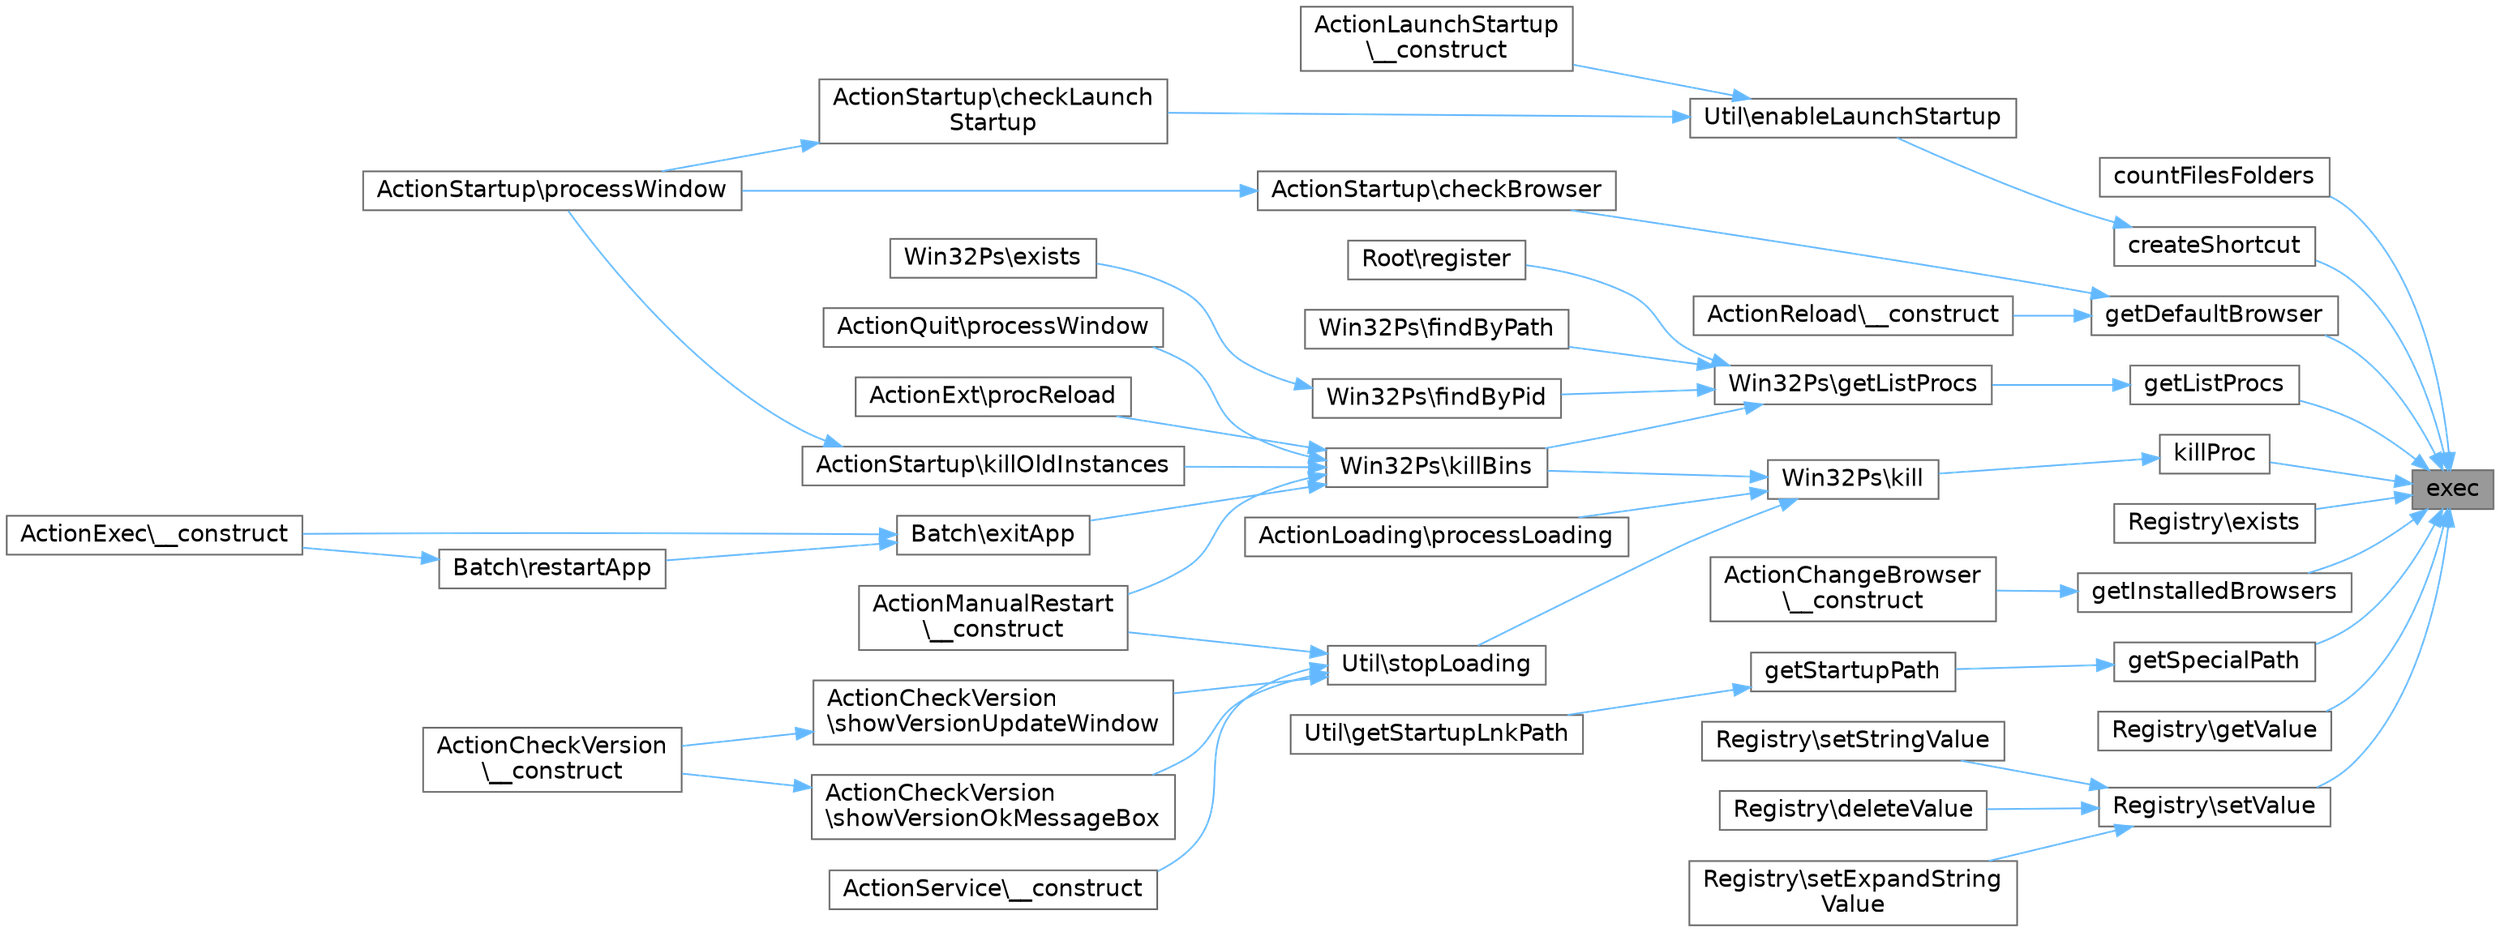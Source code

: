 digraph "exec"
{
 // LATEX_PDF_SIZE
  bgcolor="transparent";
  edge [fontname=Helvetica,fontsize=14,labelfontname=Helvetica,labelfontsize=14];
  node [fontname=Helvetica,fontsize=14,shape=box,height=0.2,width=0.4];
  rankdir="RL";
  Node1 [id="Node000001",label="exec",height=0.2,width=0.4,color="gray40", fillcolor="grey60", style="filled", fontcolor="black",tooltip=" "];
  Node1 -> Node2 [id="edge1_Node000001_Node000002",dir="back",color="steelblue1",style="solid",tooltip=" "];
  Node2 [id="Node000002",label="countFilesFolders",height=0.2,width=0.4,color="grey40", fillcolor="white", style="filled",URL="$dd/de9/classVbs.html#a881ab318419acf17f1e26dab1de1a19d",tooltip=" "];
  Node1 -> Node3 [id="edge2_Node000001_Node000003",dir="back",color="steelblue1",style="solid",tooltip=" "];
  Node3 [id="Node000003",label="createShortcut",height=0.2,width=0.4,color="grey40", fillcolor="white", style="filled",URL="$dd/de9/classVbs.html#a486b0eb0eacdd2766e62e969b77b7b9d",tooltip=" "];
  Node3 -> Node4 [id="edge3_Node000003_Node000004",dir="back",color="steelblue1",style="solid",tooltip=" "];
  Node4 [id="Node000004",label="Util\\enableLaunchStartup",height=0.2,width=0.4,color="grey40", fillcolor="white", style="filled",URL="$d6/de4/classUtil.html#ae90194df3cda9bb5b62fe1cc24079532",tooltip=" "];
  Node4 -> Node5 [id="edge4_Node000004_Node000005",dir="back",color="steelblue1",style="solid",tooltip=" "];
  Node5 [id="Node000005",label="ActionLaunchStartup\l\\__construct",height=0.2,width=0.4,color="grey40", fillcolor="white", style="filled",URL="$d7/d5e/classActionLaunchStartup.html#a57b60b4976a2c5d1e40f2d11aa72aa7d",tooltip=" "];
  Node4 -> Node6 [id="edge5_Node000004_Node000006",dir="back",color="steelblue1",style="solid",tooltip=" "];
  Node6 [id="Node000006",label="ActionStartup\\checkLaunch\lStartup",height=0.2,width=0.4,color="grey40", fillcolor="white", style="filled",URL="$d1/db8/classActionStartup.html#a5652a1ec804fed601e8cf549b2de23cc",tooltip=" "];
  Node6 -> Node7 [id="edge6_Node000006_Node000007",dir="back",color="steelblue1",style="solid",tooltip=" "];
  Node7 [id="Node000007",label="ActionStartup\\processWindow",height=0.2,width=0.4,color="grey40", fillcolor="white", style="filled",URL="$d1/db8/classActionStartup.html#adba450ef82fe3ce72172fb9ab22588cb",tooltip=" "];
  Node1 -> Node8 [id="edge7_Node000001_Node000008",dir="back",color="steelblue1",style="solid",tooltip=" "];
  Node8 [id="Node000008",label="Registry\\exists",height=0.2,width=0.4,color="grey40", fillcolor="white", style="filled",URL="$db/d0d/classRegistry.html#ad6ffdf4f654f0b6f71b723d16b3cb849",tooltip=" "];
  Node1 -> Node9 [id="edge8_Node000001_Node000009",dir="back",color="steelblue1",style="solid",tooltip=" "];
  Node9 [id="Node000009",label="getDefaultBrowser",height=0.2,width=0.4,color="grey40", fillcolor="white", style="filled",URL="$dd/de9/classVbs.html#a3cd75e2b339fe9e96ab0bd481a35d612",tooltip=" "];
  Node9 -> Node10 [id="edge9_Node000009_Node000010",dir="back",color="steelblue1",style="solid",tooltip=" "];
  Node10 [id="Node000010",label="ActionReload\\__construct",height=0.2,width=0.4,color="grey40", fillcolor="white", style="filled",URL="$dd/dea/classActionReload.html#a57b60b4976a2c5d1e40f2d11aa72aa7d",tooltip=" "];
  Node9 -> Node11 [id="edge10_Node000009_Node000011",dir="back",color="steelblue1",style="solid",tooltip=" "];
  Node11 [id="Node000011",label="ActionStartup\\checkBrowser",height=0.2,width=0.4,color="grey40", fillcolor="white", style="filled",URL="$d1/db8/classActionStartup.html#a6a5c03370acd06bebff5a21e28ce9faf",tooltip=" "];
  Node11 -> Node7 [id="edge11_Node000011_Node000007",dir="back",color="steelblue1",style="solid",tooltip=" "];
  Node1 -> Node12 [id="edge12_Node000001_Node000012",dir="back",color="steelblue1",style="solid",tooltip=" "];
  Node12 [id="Node000012",label="getInstalledBrowsers",height=0.2,width=0.4,color="grey40", fillcolor="white", style="filled",URL="$dd/de9/classVbs.html#a51101c75bfdf7cdce10de2a1d1fc6ffc",tooltip=" "];
  Node12 -> Node13 [id="edge13_Node000012_Node000013",dir="back",color="steelblue1",style="solid",tooltip=" "];
  Node13 [id="Node000013",label="ActionChangeBrowser\l\\__construct",height=0.2,width=0.4,color="grey40", fillcolor="white", style="filled",URL="$db/d91/classActionChangeBrowser.html#a57b60b4976a2c5d1e40f2d11aa72aa7d",tooltip=" "];
  Node1 -> Node14 [id="edge14_Node000001_Node000014",dir="back",color="steelblue1",style="solid",tooltip=" "];
  Node14 [id="Node000014",label="getListProcs",height=0.2,width=0.4,color="grey40", fillcolor="white", style="filled",URL="$dd/de9/classVbs.html#afaafe73f99805f4c5d9fbeea9a36e5cf",tooltip=" "];
  Node14 -> Node15 [id="edge15_Node000014_Node000015",dir="back",color="steelblue1",style="solid",tooltip=" "];
  Node15 [id="Node000015",label="Win32Ps\\getListProcs",height=0.2,width=0.4,color="grey40", fillcolor="white", style="filled",URL="$dc/ddb/classWin32Ps.html#a9c7b2f4a4f4bae90af72bcbea919306b",tooltip=" "];
  Node15 -> Node16 [id="edge16_Node000015_Node000016",dir="back",color="steelblue1",style="solid",tooltip=" "];
  Node16 [id="Node000016",label="Win32Ps\\findByPath",height=0.2,width=0.4,color="grey40", fillcolor="white", style="filled",URL="$dc/ddb/classWin32Ps.html#a2425cea44fd398bb8b0b7c20e5d0efe3",tooltip=" "];
  Node15 -> Node17 [id="edge17_Node000015_Node000017",dir="back",color="steelblue1",style="solid",tooltip=" "];
  Node17 [id="Node000017",label="Win32Ps\\findByPid",height=0.2,width=0.4,color="grey40", fillcolor="white", style="filled",URL="$dc/ddb/classWin32Ps.html#a137acc75ee12f8a68e03ef0673a02e77",tooltip=" "];
  Node17 -> Node18 [id="edge18_Node000017_Node000018",dir="back",color="steelblue1",style="solid",tooltip=" "];
  Node18 [id="Node000018",label="Win32Ps\\exists",height=0.2,width=0.4,color="grey40", fillcolor="white", style="filled",URL="$dc/ddb/classWin32Ps.html#a6949f34088c4283c41b94dbf25d54ffa",tooltip=" "];
  Node15 -> Node19 [id="edge19_Node000015_Node000019",dir="back",color="steelblue1",style="solid",tooltip=" "];
  Node19 [id="Node000019",label="Win32Ps\\killBins",height=0.2,width=0.4,color="grey40", fillcolor="white", style="filled",URL="$dc/ddb/classWin32Ps.html#aaf3a3d60cfa7edaef259faf15171f1bb",tooltip=" "];
  Node19 -> Node20 [id="edge20_Node000019_Node000020",dir="back",color="steelblue1",style="solid",tooltip=" "];
  Node20 [id="Node000020",label="ActionManualRestart\l\\__construct",height=0.2,width=0.4,color="grey40", fillcolor="white", style="filled",URL="$d0/d9f/classActionManualRestart.html#a57b60b4976a2c5d1e40f2d11aa72aa7d",tooltip=" "];
  Node19 -> Node21 [id="edge21_Node000019_Node000021",dir="back",color="steelblue1",style="solid",tooltip=" "];
  Node21 [id="Node000021",label="Batch\\exitApp",height=0.2,width=0.4,color="grey40", fillcolor="white", style="filled",URL="$da/dbb/classBatch.html#aca27f962f806f8bce07383b0b0b60a39",tooltip=" "];
  Node21 -> Node22 [id="edge22_Node000021_Node000022",dir="back",color="steelblue1",style="solid",tooltip=" "];
  Node22 [id="Node000022",label="ActionExec\\__construct",height=0.2,width=0.4,color="grey40", fillcolor="white", style="filled",URL="$db/d8f/classActionExec.html#a57b60b4976a2c5d1e40f2d11aa72aa7d",tooltip=" "];
  Node21 -> Node23 [id="edge23_Node000021_Node000023",dir="back",color="steelblue1",style="solid",tooltip=" "];
  Node23 [id="Node000023",label="Batch\\restartApp",height=0.2,width=0.4,color="grey40", fillcolor="white", style="filled",URL="$da/dbb/classBatch.html#aec4e90053a1b80c468077e8f76544b8f",tooltip=" "];
  Node23 -> Node22 [id="edge24_Node000023_Node000022",dir="back",color="steelblue1",style="solid",tooltip=" "];
  Node19 -> Node24 [id="edge25_Node000019_Node000024",dir="back",color="steelblue1",style="solid",tooltip=" "];
  Node24 [id="Node000024",label="ActionStartup\\killOldInstances",height=0.2,width=0.4,color="grey40", fillcolor="white", style="filled",URL="$d1/db8/classActionStartup.html#a1d3e96408243de0ee233f01ddde67042",tooltip=" "];
  Node24 -> Node7 [id="edge26_Node000024_Node000007",dir="back",color="steelblue1",style="solid",tooltip=" "];
  Node19 -> Node25 [id="edge27_Node000019_Node000025",dir="back",color="steelblue1",style="solid",tooltip=" "];
  Node25 [id="Node000025",label="ActionQuit\\processWindow",height=0.2,width=0.4,color="grey40", fillcolor="white", style="filled",URL="$de/d86/classActionQuit.html#adba450ef82fe3ce72172fb9ab22588cb",tooltip=" "];
  Node19 -> Node26 [id="edge28_Node000019_Node000026",dir="back",color="steelblue1",style="solid",tooltip=" "];
  Node26 [id="Node000026",label="ActionExt\\procReload",height=0.2,width=0.4,color="grey40", fillcolor="white", style="filled",URL="$d1/d42/classActionExt.html#af4d587deb551a8192a7095cf9651f455",tooltip=" "];
  Node15 -> Node27 [id="edge29_Node000015_Node000027",dir="back",color="steelblue1",style="solid",tooltip=" "];
  Node27 [id="Node000027",label="Root\\register",height=0.2,width=0.4,color="grey40", fillcolor="white", style="filled",URL="$d8/d73/classRoot.html#acc294a6cc8e69743746820e3d15e3f78",tooltip=" "];
  Node1 -> Node28 [id="edge30_Node000001_Node000028",dir="back",color="steelblue1",style="solid",tooltip=" "];
  Node28 [id="Node000028",label="getSpecialPath",height=0.2,width=0.4,color="grey40", fillcolor="white", style="filled",URL="$dd/de9/classVbs.html#a53925cff6048273f90461d3bc6aa4ac5",tooltip=" "];
  Node28 -> Node29 [id="edge31_Node000028_Node000029",dir="back",color="steelblue1",style="solid",tooltip=" "];
  Node29 [id="Node000029",label="getStartupPath",height=0.2,width=0.4,color="grey40", fillcolor="white", style="filled",URL="$dd/de9/classVbs.html#afa896a018142f4d91a29b1cf67dbf51d",tooltip=" "];
  Node29 -> Node30 [id="edge32_Node000029_Node000030",dir="back",color="steelblue1",style="solid",tooltip=" "];
  Node30 [id="Node000030",label="Util\\getStartupLnkPath",height=0.2,width=0.4,color="grey40", fillcolor="white", style="filled",URL="$d6/de4/classUtil.html#aea5fb7adc9a5e5878027175c8d4b9e06",tooltip=" "];
  Node1 -> Node31 [id="edge33_Node000001_Node000031",dir="back",color="steelblue1",style="solid",tooltip=" "];
  Node31 [id="Node000031",label="Registry\\getValue",height=0.2,width=0.4,color="grey40", fillcolor="white", style="filled",URL="$db/d0d/classRegistry.html#a6727064af8bfb122c2111a70790bf5ff",tooltip=" "];
  Node1 -> Node32 [id="edge34_Node000001_Node000032",dir="back",color="steelblue1",style="solid",tooltip=" "];
  Node32 [id="Node000032",label="killProc",height=0.2,width=0.4,color="grey40", fillcolor="white", style="filled",URL="$dd/de9/classVbs.html#aebc14ecd472e0982e772d53f02ffe220",tooltip=" "];
  Node32 -> Node33 [id="edge35_Node000032_Node000033",dir="back",color="steelblue1",style="solid",tooltip=" "];
  Node33 [id="Node000033",label="Win32Ps\\kill",height=0.2,width=0.4,color="grey40", fillcolor="white", style="filled",URL="$dc/ddb/classWin32Ps.html#ab3a27d691d2bbc2cd2c442d325d468d1",tooltip=" "];
  Node33 -> Node19 [id="edge36_Node000033_Node000019",dir="back",color="steelblue1",style="solid",tooltip=" "];
  Node33 -> Node34 [id="edge37_Node000033_Node000034",dir="back",color="steelblue1",style="solid",tooltip=" "];
  Node34 [id="Node000034",label="ActionLoading\\processLoading",height=0.2,width=0.4,color="grey40", fillcolor="white", style="filled",URL="$df/d6b/classActionLoading.html#afddde39c525d7fe5984d5d57e3b7fd70",tooltip=" "];
  Node33 -> Node35 [id="edge38_Node000033_Node000035",dir="back",color="steelblue1",style="solid",tooltip=" "];
  Node35 [id="Node000035",label="Util\\stopLoading",height=0.2,width=0.4,color="grey40", fillcolor="white", style="filled",URL="$d6/de4/classUtil.html#abe4123ae7ba5319d706045cebcc8defa",tooltip=" "];
  Node35 -> Node20 [id="edge39_Node000035_Node000020",dir="back",color="steelblue1",style="solid",tooltip=" "];
  Node35 -> Node36 [id="edge40_Node000035_Node000036",dir="back",color="steelblue1",style="solid",tooltip=" "];
  Node36 [id="Node000036",label="ActionService\\__construct",height=0.2,width=0.4,color="grey40", fillcolor="white", style="filled",URL="$d7/d0e/classActionService.html#a57b60b4976a2c5d1e40f2d11aa72aa7d",tooltip=" "];
  Node35 -> Node37 [id="edge41_Node000035_Node000037",dir="back",color="steelblue1",style="solid",tooltip=" "];
  Node37 [id="Node000037",label="ActionCheckVersion\l\\showVersionOkMessageBox",height=0.2,width=0.4,color="grey40", fillcolor="white", style="filled",URL="$da/d27/classActionCheckVersion.html#ad7ea0bf28191b98a8f59ec89419dd372",tooltip=" "];
  Node37 -> Node38 [id="edge42_Node000037_Node000038",dir="back",color="steelblue1",style="solid",tooltip=" "];
  Node38 [id="Node000038",label="ActionCheckVersion\l\\__construct",height=0.2,width=0.4,color="grey40", fillcolor="white", style="filled",URL="$da/d27/classActionCheckVersion.html#a57b60b4976a2c5d1e40f2d11aa72aa7d",tooltip=" "];
  Node35 -> Node39 [id="edge43_Node000035_Node000039",dir="back",color="steelblue1",style="solid",tooltip=" "];
  Node39 [id="Node000039",label="ActionCheckVersion\l\\showVersionUpdateWindow",height=0.2,width=0.4,color="grey40", fillcolor="white", style="filled",URL="$da/d27/classActionCheckVersion.html#ad42191176b9446fdba6a0f728ed02ef3",tooltip=" "];
  Node39 -> Node38 [id="edge44_Node000039_Node000038",dir="back",color="steelblue1",style="solid",tooltip=" "];
  Node1 -> Node40 [id="edge45_Node000001_Node000040",dir="back",color="steelblue1",style="solid",tooltip=" "];
  Node40 [id="Node000040",label="Registry\\setValue",height=0.2,width=0.4,color="grey40", fillcolor="white", style="filled",URL="$db/d0d/classRegistry.html#a9050261e000314acbf283becdf1a610b",tooltip=" "];
  Node40 -> Node41 [id="edge46_Node000040_Node000041",dir="back",color="steelblue1",style="solid",tooltip=" "];
  Node41 [id="Node000041",label="Registry\\deleteValue",height=0.2,width=0.4,color="grey40", fillcolor="white", style="filled",URL="$db/d0d/classRegistry.html#aee538409bda7bbca009cdb11a81a5226",tooltip=" "];
  Node40 -> Node42 [id="edge47_Node000040_Node000042",dir="back",color="steelblue1",style="solid",tooltip=" "];
  Node42 [id="Node000042",label="Registry\\setExpandString\lValue",height=0.2,width=0.4,color="grey40", fillcolor="white", style="filled",URL="$db/d0d/classRegistry.html#a15980e040d8647f19763e6f68aee07ab",tooltip=" "];
  Node40 -> Node43 [id="edge48_Node000040_Node000043",dir="back",color="steelblue1",style="solid",tooltip=" "];
  Node43 [id="Node000043",label="Registry\\setStringValue",height=0.2,width=0.4,color="grey40", fillcolor="white", style="filled",URL="$db/d0d/classRegistry.html#a90cd9aba35744bcb030db9b77d263d9b",tooltip=" "];
}
